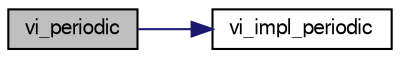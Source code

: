 digraph "vi_periodic"
{
  edge [fontname="FreeSans",fontsize="10",labelfontname="FreeSans",labelfontsize="10"];
  node [fontname="FreeSans",fontsize="10",shape=record];
  rankdir="LR";
  Node1 [label="vi_periodic",height=0.2,width=0.4,color="black", fillcolor="grey75", style="filled", fontcolor="black"];
  Node1 -> Node2 [color="midnightblue",fontsize="10",style="solid",fontname="FreeSans"];
  Node2 [label="vi_impl_periodic",height=0.2,width=0.4,color="black", fillcolor="white", style="filled",URL="$vi_8h.html#a4dff3e5cadc38f5e2b40b4684dd3c6d0"];
}

